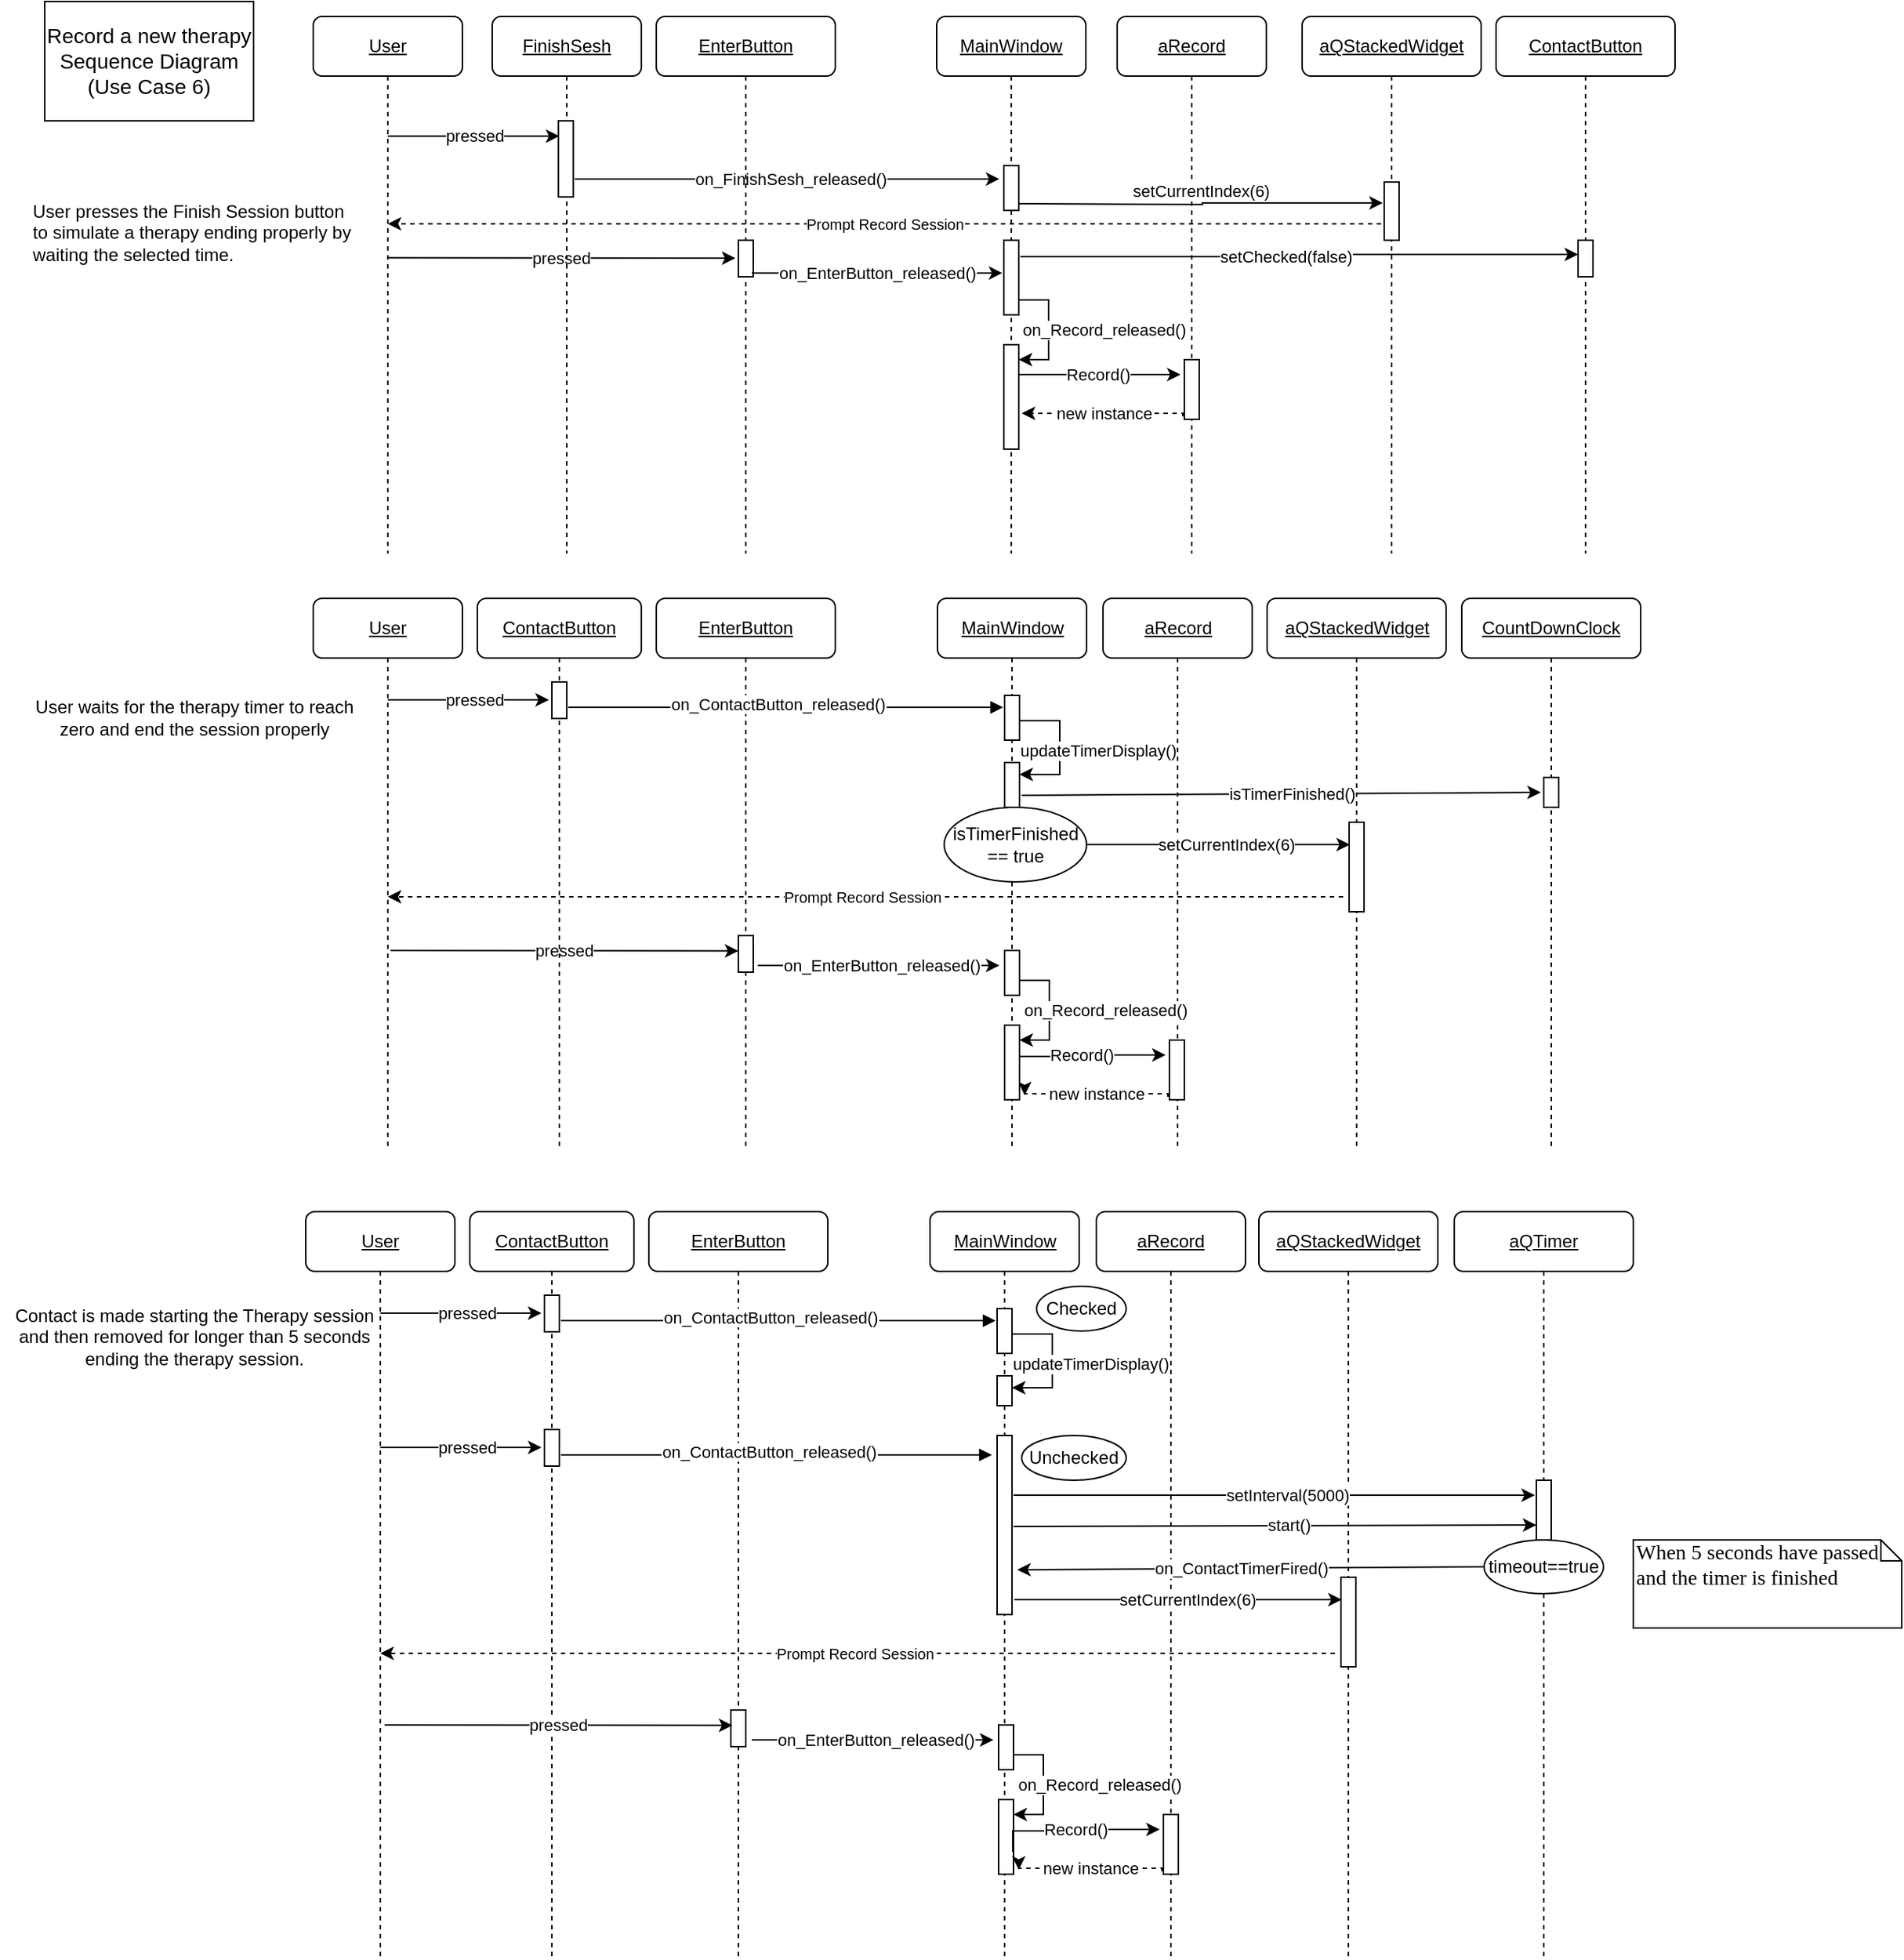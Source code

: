 <mxfile version="15.9.4" type="device"><diagram id="IeEBSJETql7mGD_s-BbL" name="Page-1"><mxGraphModel dx="1422" dy="780" grid="1" gridSize="10" guides="1" tooltips="1" connect="1" arrows="1" fold="1" page="1" pageScale="1" pageWidth="1400" pageHeight="1500" math="0" shadow="0"><root><mxCell id="0"/><mxCell id="1" parent="0"/><mxCell id="42l5vKCwzEXWDf4LxduR-18" value="&lt;u&gt;&lt;font face=&quot;Helvetica&quot;&gt;aQStackedWidget&lt;/font&gt;&lt;/u&gt;" style="shape=umlLifeline;perimeter=lifelinePerimeter;whiteSpace=wrap;html=1;container=1;collapsible=0;recursiveResize=0;outlineConnect=0;rounded=1;shadow=0;comic=0;labelBackgroundColor=none;strokeWidth=1;fontFamily=Verdana;fontSize=12;align=center;" parent="1" vertex="1"><mxGeometry x="849.5" y="470" width="120" height="370" as="geometry"/></mxCell><mxCell id="42l5vKCwzEXWDf4LxduR-50" value="" style="html=1;points=[];perimeter=orthogonalPerimeter;rounded=0;shadow=0;comic=0;labelBackgroundColor=none;strokeWidth=1;fontFamily=Verdana;fontSize=12;align=center;fillColor=#FFFFFF;" parent="42l5vKCwzEXWDf4LxduR-18" vertex="1"><mxGeometry x="55" y="150" width="10" height="60" as="geometry"/></mxCell><mxCell id="42l5vKCwzEXWDf4LxduR-12" value="&lt;u&gt;&lt;font face=&quot;Helvetica&quot;&gt;aRecord&lt;/font&gt;&lt;/u&gt;" style="shape=umlLifeline;perimeter=lifelinePerimeter;whiteSpace=wrap;html=1;container=1;collapsible=0;recursiveResize=0;outlineConnect=0;rounded=1;shadow=0;comic=0;labelBackgroundColor=none;strokeWidth=1;fontFamily=Verdana;fontSize=12;align=center;" parent="1" vertex="1"><mxGeometry x="739.5" y="470" width="100" height="370" as="geometry"/></mxCell><mxCell id="42l5vKCwzEXWDf4LxduR-68" value="Record()" style="edgeStyle=orthogonalEdgeStyle;rounded=0;orthogonalLoop=1;jettySize=auto;html=1;entryX=0.08;entryY=0.27;entryDx=0;entryDy=0;entryPerimeter=0;exitX=0.95;exitY=0.7;exitDx=0;exitDy=0;exitPerimeter=0;" parent="42l5vKCwzEXWDf4LxduR-12" source="42l5vKCwzEXWDf4LxduR-64" edge="1"><mxGeometry relative="1" as="geometry"><mxPoint x="-49.5" y="306" as="sourcePoint"/><mxPoint x="41.97" y="306" as="targetPoint"/><Array as="points"><mxPoint x="-25" y="307"/><mxPoint x="-25" y="306"/></Array></mxGeometry></mxCell><mxCell id="42l5vKCwzEXWDf4LxduR-69" value="" style="html=1;points=[];perimeter=orthogonalPerimeter;rounded=0;shadow=0;comic=0;labelBackgroundColor=none;strokeWidth=1;fontFamily=Verdana;fontSize=12;align=center;fillColor=#FFFFFF;" parent="42l5vKCwzEXWDf4LxduR-12" vertex="1"><mxGeometry x="44.5" y="296" width="10" height="40" as="geometry"/></mxCell><mxCell id="42l5vKCwzEXWDf4LxduR-70" value="new instance" style="edgeStyle=orthogonalEdgeStyle;rounded=0;orthogonalLoop=1;jettySize=auto;html=1;dashed=1;exitX=-0.1;exitY=0.8;exitDx=0;exitDy=0;exitPerimeter=0;entryX=1.35;entryY=0.94;entryDx=0;entryDy=0;entryPerimeter=0;" parent="42l5vKCwzEXWDf4LxduR-12" target="42l5vKCwzEXWDf4LxduR-64" edge="1"><mxGeometry x="0.008" relative="1" as="geometry"><mxPoint x="43.5" y="334" as="sourcePoint"/><mxPoint x="-49.5" y="332" as="targetPoint"/><Array as="points"><mxPoint x="44" y="332"/></Array><mxPoint as="offset"/></mxGeometry></mxCell><mxCell id="42l5vKCwzEXWDf4LxduR-85" value="&lt;u&gt;&lt;font face=&quot;Helvetica&quot;&gt;aQStackedWidget&lt;/font&gt;&lt;/u&gt;" style="shape=umlLifeline;perimeter=lifelinePerimeter;whiteSpace=wrap;html=1;container=1;collapsible=0;recursiveResize=0;outlineConnect=0;rounded=1;shadow=0;comic=0;labelBackgroundColor=none;strokeWidth=1;fontFamily=Verdana;fontSize=12;align=center;" parent="1" vertex="1"><mxGeometry x="844" y="881" width="120" height="500" as="geometry"/></mxCell><mxCell id="42l5vKCwzEXWDf4LxduR-86" value="" style="html=1;points=[];perimeter=orthogonalPerimeter;rounded=0;shadow=0;comic=0;labelBackgroundColor=none;strokeWidth=1;fontFamily=Verdana;fontSize=12;align=center;fillColor=#FFFFFF;" parent="42l5vKCwzEXWDf4LxduR-85" vertex="1"><mxGeometry x="55" y="245" width="10" height="60" as="geometry"/></mxCell><mxCell id="PJhoSUSlwYgdVoY_ZM2E-5" value="&lt;u&gt;&lt;font face=&quot;Helvetica&quot;&gt;User&lt;/font&gt;&lt;/u&gt;" style="shape=umlLifeline;perimeter=lifelinePerimeter;whiteSpace=wrap;html=1;container=1;collapsible=0;recursiveResize=0;outlineConnect=0;rounded=1;shadow=0;comic=0;labelBackgroundColor=none;strokeWidth=1;fontFamily=Verdana;fontSize=12;align=center;" parent="1" vertex="1"><mxGeometry x="210" y="80" width="100" height="360" as="geometry"/></mxCell><mxCell id="42l5vKCwzEXWDf4LxduR-27" value="pressed" style="endArrow=classic;html=1;rounded=0;entryX=-0.2;entryY=0.49;entryDx=0;entryDy=0;entryPerimeter=0;" parent="PJhoSUSlwYgdVoY_ZM2E-5" target="42l5vKCwzEXWDf4LxduR-26" edge="1"><mxGeometry width="50" height="50" relative="1" as="geometry"><mxPoint x="49.83" y="161.75" as="sourcePoint"/><mxPoint x="165.33" y="161.75" as="targetPoint"/></mxGeometry></mxCell><mxCell id="PJhoSUSlwYgdVoY_ZM2E-7" value="&lt;u&gt;&lt;font face=&quot;Helvetica&quot;&gt;FinishSesh&lt;/font&gt;&lt;/u&gt;" style="shape=umlLifeline;perimeter=lifelinePerimeter;whiteSpace=wrap;html=1;container=1;collapsible=0;recursiveResize=0;outlineConnect=0;rounded=1;shadow=0;comic=0;labelBackgroundColor=none;strokeWidth=1;fontFamily=Verdana;fontSize=12;align=center;" parent="1" vertex="1"><mxGeometry x="330" y="80" width="100" height="360" as="geometry"/></mxCell><mxCell id="PJhoSUSlwYgdVoY_ZM2E-9" value="" style="html=1;points=[];perimeter=orthogonalPerimeter;rounded=0;shadow=0;comic=0;labelBackgroundColor=none;strokeWidth=1;fontFamily=Verdana;fontSize=12;align=center;fillColor=#FFFFFF;" parent="PJhoSUSlwYgdVoY_ZM2E-7" vertex="1"><mxGeometry x="44.33" y="70" width="10" height="51" as="geometry"/></mxCell><mxCell id="PJhoSUSlwYgdVoY_ZM2E-10" value="&lt;pre style=&quot;margin-top: 0px ; margin-bottom: 0px&quot;&gt;&lt;font face=&quot;Helvetica&quot; style=&quot;font-size: 11px&quot;&gt;on_FinishSesh_released()&lt;/font&gt;&lt;/pre&gt;" style="edgeStyle=orthogonalEdgeStyle;rounded=0;orthogonalLoop=1;jettySize=auto;html=1;entryX=-0.3;entryY=0.633;entryDx=0;entryDy=0;entryPerimeter=0;" parent="PJhoSUSlwYgdVoY_ZM2E-7" edge="1"><mxGeometry x="0.016" relative="1" as="geometry"><mxPoint x="55.33" y="109" as="sourcePoint"/><mxPoint x="340" y="108.99" as="targetPoint"/><Array as="points"/><mxPoint as="offset"/></mxGeometry></mxCell><mxCell id="42l5vKCwzEXWDf4LxduR-25" value="&lt;u&gt;&lt;font face=&quot;Helvetica&quot;&gt;EnterButton&lt;/font&gt;&lt;/u&gt;" style="shape=umlLifeline;perimeter=lifelinePerimeter;whiteSpace=wrap;html=1;container=1;collapsible=0;recursiveResize=0;outlineConnect=0;rounded=1;shadow=0;comic=0;labelBackgroundColor=none;strokeWidth=1;fontFamily=Verdana;fontSize=12;align=center;" parent="1" vertex="1"><mxGeometry x="440" y="80" width="120" height="360" as="geometry"/></mxCell><mxCell id="42l5vKCwzEXWDf4LxduR-26" value="" style="html=1;points=[];perimeter=orthogonalPerimeter;rounded=0;shadow=0;comic=0;labelBackgroundColor=none;strokeWidth=1;fontFamily=Verdana;fontSize=12;align=center;fillColor=#FFFFFF;" parent="42l5vKCwzEXWDf4LxduR-25" vertex="1"><mxGeometry x="55" y="150" width="10" height="24.5" as="geometry"/></mxCell><mxCell id="PJhoSUSlwYgdVoY_ZM2E-1" value="&lt;u&gt;&lt;font face=&quot;Helvetica&quot;&gt;MainWindow&lt;/font&gt;&lt;/u&gt;" style="shape=umlLifeline;perimeter=lifelinePerimeter;whiteSpace=wrap;html=1;container=1;collapsible=0;recursiveResize=0;outlineConnect=0;rounded=1;shadow=0;comic=0;labelBackgroundColor=none;strokeWidth=1;fontFamily=Verdana;fontSize=12;align=center;" parent="1" vertex="1"><mxGeometry x="628" y="80" width="100" height="360" as="geometry"/></mxCell><mxCell id="42l5vKCwzEXWDf4LxduR-32" value="" style="html=1;points=[];perimeter=orthogonalPerimeter;rounded=0;shadow=0;comic=0;labelBackgroundColor=none;strokeWidth=1;fontFamily=Verdana;fontSize=12;align=center;fillColor=#FFFFFF;" parent="PJhoSUSlwYgdVoY_ZM2E-1" vertex="1"><mxGeometry x="45" y="220" width="10" height="70" as="geometry"/></mxCell><mxCell id="42l5vKCwzEXWDf4LxduR-33" value="on_Record_released()" style="edgeStyle=orthogonalEdgeStyle;rounded=0;orthogonalLoop=1;jettySize=auto;html=1;entryX=0.967;entryY=0.195;entryDx=0;entryDy=0;entryPerimeter=0;" parent="PJhoSUSlwYgdVoY_ZM2E-1" edge="1"><mxGeometry y="37" relative="1" as="geometry"><mxPoint x="55" y="190" as="sourcePoint"/><mxPoint x="55" y="230.005" as="targetPoint"/><Array as="points"><mxPoint x="58" y="190"/><mxPoint x="75" y="190"/><mxPoint x="75" y="230"/></Array><mxPoint as="offset"/></mxGeometry></mxCell><mxCell id="42l5vKCwzEXWDf4LxduR-53" value="" style="html=1;points=[];perimeter=orthogonalPerimeter;rounded=0;shadow=0;comic=0;labelBackgroundColor=none;strokeWidth=1;fontFamily=Verdana;fontSize=12;align=center;fillColor=#FFFFFF;" parent="PJhoSUSlwYgdVoY_ZM2E-1" vertex="1"><mxGeometry x="45" y="100" width="10" height="30" as="geometry"/></mxCell><mxCell id="42l5vKCwzEXWDf4LxduR-54" value="" style="html=1;points=[];perimeter=orthogonalPerimeter;rounded=0;shadow=0;comic=0;labelBackgroundColor=none;strokeWidth=1;fontFamily=Verdana;fontSize=12;align=center;fillColor=#FFFFFF;" parent="PJhoSUSlwYgdVoY_ZM2E-1" vertex="1"><mxGeometry x="45" y="150" width="10" height="50" as="geometry"/></mxCell><mxCell id="PJhoSUSlwYgdVoY_ZM2E-15" value="&lt;u&gt;&lt;font face=&quot;Helvetica&quot;&gt;aRecord&lt;/font&gt;&lt;/u&gt;" style="shape=umlLifeline;perimeter=lifelinePerimeter;whiteSpace=wrap;html=1;container=1;collapsible=0;recursiveResize=0;outlineConnect=0;rounded=1;shadow=0;comic=0;labelBackgroundColor=none;strokeWidth=1;fontFamily=Verdana;fontSize=12;align=center;" parent="1" vertex="1"><mxGeometry x="749" y="80" width="100" height="360" as="geometry"/></mxCell><mxCell id="V5SQq7boUbBFHKFVhqgI-8" value="&lt;pre style=&quot;margin-top: 0px ; margin-bottom: 0px&quot;&gt;&lt;font face=&quot;Helvetica&quot; style=&quot;font-size: 11px&quot;&gt;setCurrentIndex(6)&lt;/font&gt;&lt;/pre&gt;" style="edgeStyle=orthogonalEdgeStyle;rounded=0;orthogonalLoop=1;jettySize=auto;html=1;entryX=-0.1;entryY=0.359;entryDx=0;entryDy=0;entryPerimeter=0;" parent="PJhoSUSlwYgdVoY_ZM2E-15" target="V5SQq7boUbBFHKFVhqgI-3" edge="1"><mxGeometry x="-0.001" y="9" relative="1" as="geometry"><mxPoint x="-65.67" y="125.5" as="sourcePoint"/><mxPoint x="91" y="125.524" as="targetPoint"/><Array as="points"/><mxPoint as="offset"/></mxGeometry></mxCell><mxCell id="42l5vKCwzEXWDf4LxduR-3" value="&lt;pre style=&quot;margin-top: 0px ; margin-bottom: 0px&quot;&gt;&lt;font face=&quot;Helvetica&quot; style=&quot;font-size: 11px&quot;&gt;setChecked(false)&lt;/font&gt;&lt;/pre&gt;" style="edgeStyle=orthogonalEdgeStyle;rounded=0;orthogonalLoop=1;jettySize=auto;html=1;entryX=0.5;entryY=0.796;entryDx=0;entryDy=0;entryPerimeter=0;exitX=1.067;exitY=0.847;exitDx=0;exitDy=0;exitPerimeter=0;" parent="PJhoSUSlwYgdVoY_ZM2E-15" edge="1"><mxGeometry x="-0.001" y="9" relative="1" as="geometry"><mxPoint x="-65" y="160.973" as="sourcePoint"/><mxPoint x="309" y="159.502" as="targetPoint"/><Array as="points"><mxPoint x="122" y="161"/><mxPoint x="122" y="160"/></Array><mxPoint as="offset"/></mxGeometry></mxCell><mxCell id="42l5vKCwzEXWDf4LxduR-34" value="Record()" style="edgeStyle=orthogonalEdgeStyle;rounded=0;orthogonalLoop=1;jettySize=auto;html=1;entryX=0.08;entryY=0.27;entryDx=0;entryDy=0;entryPerimeter=0;exitX=1;exitY=0.314;exitDx=0;exitDy=0;exitPerimeter=0;" parent="PJhoSUSlwYgdVoY_ZM2E-15" source="42l5vKCwzEXWDf4LxduR-32" edge="1"><mxGeometry relative="1" as="geometry"><mxPoint x="-59" y="240" as="sourcePoint"/><mxPoint x="42.47" y="240.0" as="targetPoint"/><Array as="points"><mxPoint x="-66" y="240"/></Array></mxGeometry></mxCell><mxCell id="42l5vKCwzEXWDf4LxduR-36" value="" style="html=1;points=[];perimeter=orthogonalPerimeter;rounded=0;shadow=0;comic=0;labelBackgroundColor=none;strokeWidth=1;fontFamily=Verdana;fontSize=12;align=center;fillColor=#FFFFFF;" parent="PJhoSUSlwYgdVoY_ZM2E-15" vertex="1"><mxGeometry x="45" y="230" width="10" height="40" as="geometry"/></mxCell><mxCell id="V5SQq7boUbBFHKFVhqgI-2" value="&lt;u&gt;&lt;font face=&quot;Helvetica&quot;&gt;aQStackedWidget&lt;/font&gt;&lt;/u&gt;" style="shape=umlLifeline;perimeter=lifelinePerimeter;whiteSpace=wrap;html=1;container=1;collapsible=0;recursiveResize=0;outlineConnect=0;rounded=1;shadow=0;comic=0;labelBackgroundColor=none;strokeWidth=1;fontFamily=Verdana;fontSize=12;align=center;" parent="1" vertex="1"><mxGeometry x="873" y="80" width="120" height="360" as="geometry"/></mxCell><mxCell id="V5SQq7boUbBFHKFVhqgI-3" value="" style="html=1;points=[];perimeter=orthogonalPerimeter;rounded=0;shadow=0;comic=0;labelBackgroundColor=none;strokeWidth=1;fontFamily=Verdana;fontSize=12;align=center;fillColor=#FFFFFF;" parent="V5SQq7boUbBFHKFVhqgI-2" vertex="1"><mxGeometry x="55" y="111" width="10" height="39" as="geometry"/></mxCell><mxCell id="42l5vKCwzEXWDf4LxduR-1" value="&lt;u&gt;&lt;font face=&quot;Helvetica&quot;&gt;ContactButton&lt;/font&gt;&lt;/u&gt;" style="shape=umlLifeline;perimeter=lifelinePerimeter;whiteSpace=wrap;html=1;container=1;collapsible=0;recursiveResize=0;outlineConnect=0;rounded=1;shadow=0;comic=0;labelBackgroundColor=none;strokeWidth=1;fontFamily=Verdana;fontSize=12;align=center;" parent="1" vertex="1"><mxGeometry x="1003" y="80" width="120" height="360" as="geometry"/></mxCell><mxCell id="42l5vKCwzEXWDf4LxduR-2" value="" style="html=1;points=[];perimeter=orthogonalPerimeter;rounded=0;shadow=0;comic=0;labelBackgroundColor=none;strokeWidth=1;fontFamily=Verdana;fontSize=12;align=center;fillColor=#FFFFFF;" parent="42l5vKCwzEXWDf4LxduR-1" vertex="1"><mxGeometry x="55" y="150" width="10" height="24.5" as="geometry"/></mxCell><mxCell id="42l5vKCwzEXWDf4LxduR-5" value="&lt;u&gt;&lt;font face=&quot;Helvetica&quot;&gt;User&lt;/font&gt;&lt;/u&gt;" style="shape=umlLifeline;perimeter=lifelinePerimeter;whiteSpace=wrap;html=1;container=1;collapsible=0;recursiveResize=0;outlineConnect=0;rounded=1;shadow=0;comic=0;labelBackgroundColor=none;strokeWidth=1;fontFamily=Verdana;fontSize=12;align=center;" parent="1" vertex="1"><mxGeometry x="210" y="470" width="100" height="370" as="geometry"/></mxCell><mxCell id="42l5vKCwzEXWDf4LxduR-56" value="pressed" style="endArrow=classic;html=1;rounded=0;entryX=-0.2;entryY=0.49;entryDx=0;entryDy=0;entryPerimeter=0;" parent="42l5vKCwzEXWDf4LxduR-5" edge="1"><mxGeometry width="50" height="50" relative="1" as="geometry"><mxPoint x="51.83" y="236" as="sourcePoint"/><mxPoint x="285" y="236.255" as="targetPoint"/></mxGeometry></mxCell><mxCell id="42l5vKCwzEXWDf4LxduR-39" value="&lt;u&gt;&lt;font face=&quot;Helvetica&quot;&gt;ContactButton&lt;/font&gt;&lt;/u&gt;" style="shape=umlLifeline;perimeter=lifelinePerimeter;whiteSpace=wrap;html=1;container=1;collapsible=0;recursiveResize=0;outlineConnect=0;rounded=1;shadow=0;comic=0;labelBackgroundColor=none;strokeWidth=1;fontFamily=Verdana;fontSize=12;align=center;" parent="1" vertex="1"><mxGeometry x="320" y="470" width="110" height="370" as="geometry"/></mxCell><mxCell id="42l5vKCwzEXWDf4LxduR-40" value="" style="html=1;points=[];perimeter=orthogonalPerimeter;rounded=0;shadow=0;comic=0;labelBackgroundColor=none;strokeWidth=1;fontFamily=Verdana;fontSize=12;align=center;fillColor=#FFFFFF;" parent="42l5vKCwzEXWDf4LxduR-39" vertex="1"><mxGeometry x="50" y="56" width="10" height="24.5" as="geometry"/></mxCell><mxCell id="42l5vKCwzEXWDf4LxduR-57" value="&lt;u&gt;&lt;font face=&quot;Helvetica&quot;&gt;EnterButton&lt;/font&gt;&lt;/u&gt;" style="shape=umlLifeline;perimeter=lifelinePerimeter;whiteSpace=wrap;html=1;container=1;collapsible=0;recursiveResize=0;outlineConnect=0;rounded=1;shadow=0;comic=0;labelBackgroundColor=none;strokeWidth=1;fontFamily=Verdana;fontSize=12;align=center;" parent="1" vertex="1"><mxGeometry x="440" y="470" width="120" height="370" as="geometry"/></mxCell><mxCell id="42l5vKCwzEXWDf4LxduR-58" value="" style="html=1;points=[];perimeter=orthogonalPerimeter;rounded=0;shadow=0;comic=0;labelBackgroundColor=none;strokeWidth=1;fontFamily=Verdana;fontSize=12;align=center;fillColor=#FFFFFF;" parent="42l5vKCwzEXWDf4LxduR-57" vertex="1"><mxGeometry x="55" y="226" width="10" height="24.5" as="geometry"/></mxCell><mxCell id="42l5vKCwzEXWDf4LxduR-4" value="&lt;u&gt;&lt;font face=&quot;Helvetica&quot;&gt;MainWindow&lt;/font&gt;&lt;/u&gt;" style="shape=umlLifeline;perimeter=lifelinePerimeter;whiteSpace=wrap;html=1;container=1;collapsible=0;recursiveResize=0;outlineConnect=0;rounded=1;shadow=0;comic=0;labelBackgroundColor=none;strokeWidth=1;fontFamily=Verdana;fontSize=12;align=center;" parent="1" vertex="1"><mxGeometry x="628.5" y="470" width="100" height="370" as="geometry"/></mxCell><mxCell id="42l5vKCwzEXWDf4LxduR-43" value="" style="html=1;points=[];perimeter=orthogonalPerimeter;rounded=0;shadow=0;comic=0;labelBackgroundColor=none;strokeWidth=1;fontFamily=Verdana;fontSize=12;align=center;fillColor=#FFFFFF;" parent="42l5vKCwzEXWDf4LxduR-4" vertex="1"><mxGeometry x="45" y="65" width="10" height="30" as="geometry"/></mxCell><mxCell id="42l5vKCwzEXWDf4LxduR-44" value="updateTimerDisplay()" style="edgeStyle=orthogonalEdgeStyle;rounded=0;orthogonalLoop=1;jettySize=auto;html=1;exitX=1;exitY=0.6;exitDx=0;exitDy=0;exitPerimeter=0;" parent="42l5vKCwzEXWDf4LxduR-4" edge="1"><mxGeometry x="0.056" y="25" relative="1" as="geometry"><mxPoint x="55" y="80" as="sourcePoint"/><mxPoint x="55" y="118" as="targetPoint"/><Array as="points"><mxPoint x="55" y="82"/><mxPoint x="82" y="82"/><mxPoint x="82" y="118"/></Array><mxPoint as="offset"/></mxGeometry></mxCell><mxCell id="42l5vKCwzEXWDf4LxduR-47" value="isTimerFinished&lt;br&gt;== true" style="ellipse;whiteSpace=wrap;html=1;" parent="42l5vKCwzEXWDf4LxduR-4" vertex="1"><mxGeometry x="4.5" y="140" width="95.5" height="50" as="geometry"/></mxCell><mxCell id="42l5vKCwzEXWDf4LxduR-60" value="" style="html=1;points=[];perimeter=orthogonalPerimeter;rounded=0;shadow=0;comic=0;labelBackgroundColor=none;strokeWidth=1;fontFamily=Verdana;fontSize=12;align=center;fillColor=#FFFFFF;" parent="42l5vKCwzEXWDf4LxduR-4" vertex="1"><mxGeometry x="45" y="236" width="10" height="30" as="geometry"/></mxCell><mxCell id="42l5vKCwzEXWDf4LxduR-63" value="on_Record_released()" style="edgeStyle=orthogonalEdgeStyle;rounded=0;orthogonalLoop=1;jettySize=auto;html=1;entryX=0.967;entryY=0.195;entryDx=0;entryDy=0;entryPerimeter=0;" parent="42l5vKCwzEXWDf4LxduR-4" edge="1"><mxGeometry y="37" relative="1" as="geometry"><mxPoint x="55" y="256" as="sourcePoint"/><mxPoint x="55" y="296.005" as="targetPoint"/><Array as="points"><mxPoint x="58" y="256"/><mxPoint x="75" y="256"/><mxPoint x="75" y="296"/></Array><mxPoint as="offset"/></mxGeometry></mxCell><mxCell id="42l5vKCwzEXWDf4LxduR-64" value="" style="html=1;points=[];perimeter=orthogonalPerimeter;rounded=0;shadow=0;comic=0;labelBackgroundColor=none;strokeWidth=1;fontFamily=Verdana;fontSize=12;align=center;fillColor=#FFFFFF;" parent="42l5vKCwzEXWDf4LxduR-4" vertex="1"><mxGeometry x="45" y="286" width="10" height="50" as="geometry"/></mxCell><mxCell id="42l5vKCwzEXWDf4LxduR-119" value="" style="html=1;points=[];perimeter=orthogonalPerimeter;rounded=0;shadow=0;comic=0;labelBackgroundColor=none;strokeWidth=1;fontFamily=Verdana;fontSize=12;align=center;fillColor=#FFFFFF;" parent="42l5vKCwzEXWDf4LxduR-4" vertex="1"><mxGeometry x="45" y="110" width="10" height="30" as="geometry"/></mxCell><mxCell id="PJhoSUSlwYgdVoY_ZM2E-11" value="pressed" style="endArrow=classic;html=1;rounded=0;entryX=0.067;entryY=0.2;entryDx=0;entryDy=0;entryPerimeter=0;" parent="1" source="PJhoSUSlwYgdVoY_ZM2E-5" target="PJhoSUSlwYgdVoY_ZM2E-9" edge="1"><mxGeometry width="50" height="50" relative="1" as="geometry"><mxPoint x="280" y="210" as="sourcePoint"/><mxPoint x="330" y="160" as="targetPoint"/></mxGeometry></mxCell><mxCell id="42l5vKCwzEXWDf4LxduR-22" value="User presses the Finish Session button&lt;br&gt;to simulate a therapy ending properly by&lt;br&gt;waiting the selected time." style="text;html=1;align=left;verticalAlign=middle;resizable=0;points=[];autosize=1;strokeColor=none;fillColor=none;" parent="1" vertex="1"><mxGeometry x="20" y="200" width="230" height="50" as="geometry"/></mxCell><mxCell id="42l5vKCwzEXWDf4LxduR-23" value="User waits for the therapy timer to reach&lt;br&gt;zero&amp;nbsp;and end the session properly" style="text;html=1;align=center;verticalAlign=middle;resizable=0;points=[];autosize=1;strokeColor=none;fillColor=none;" parent="1" vertex="1"><mxGeometry x="15" y="535" width="230" height="30" as="geometry"/></mxCell><mxCell id="42l5vKCwzEXWDf4LxduR-30" value="on_EnterButton_released()" style="endArrow=classic;html=1;rounded=0;entryX=-0.133;entryY=0.685;entryDx=0;entryDy=0;entryPerimeter=0;exitX=0.9;exitY=0.898;exitDx=0;exitDy=0;exitPerimeter=0;" parent="1" source="42l5vKCwzEXWDf4LxduR-26" edge="1"><mxGeometry width="50" height="50" relative="1" as="geometry"><mxPoint x="510" y="252" as="sourcePoint"/><mxPoint x="672" y="251.965" as="targetPoint"/></mxGeometry></mxCell><mxCell id="42l5vKCwzEXWDf4LxduR-38" value="new instance" style="edgeStyle=orthogonalEdgeStyle;rounded=0;orthogonalLoop=1;jettySize=auto;html=1;entryX=1.2;entryY=0.571;entryDx=0;entryDy=0;entryPerimeter=0;dashed=1;exitX=-0.1;exitY=0.8;exitDx=0;exitDy=0;exitPerimeter=0;" parent="1" edge="1"><mxGeometry x="0.008" relative="1" as="geometry"><mxPoint x="793" y="348" as="sourcePoint"/><mxPoint x="685" y="345.97" as="targetPoint"/><Array as="points"><mxPoint x="793" y="346"/></Array><mxPoint as="offset"/></mxGeometry></mxCell><mxCell id="42l5vKCwzEXWDf4LxduR-41" value="pressed" style="endArrow=classic;html=1;rounded=0;entryX=-0.2;entryY=0.49;entryDx=0;entryDy=0;entryPerimeter=0;" parent="1" source="42l5vKCwzEXWDf4LxduR-5" target="42l5vKCwzEXWDf4LxduR-40" edge="1"><mxGeometry x="0.048" width="50" height="50" relative="1" as="geometry"><mxPoint x="270" y="538" as="sourcePoint"/><mxPoint x="374.33" y="537.75" as="targetPoint"/><mxPoint x="1" as="offset"/></mxGeometry></mxCell><mxCell id="42l5vKCwzEXWDf4LxduR-42" value="on_ContactButton_released()" style="verticalAlign=bottom;endArrow=block;shadow=0;strokeWidth=1;exitX=1.1;exitY=0.694;exitDx=0;exitDy=0;exitPerimeter=0;entryX=-0.1;entryY=0.267;entryDx=0;entryDy=0;entryPerimeter=0;" parent="1" source="42l5vKCwzEXWDf4LxduR-40" target="42l5vKCwzEXWDf4LxduR-43" edge="1"><mxGeometry x="-0.031" y="-7" relative="1" as="geometry"><mxPoint x="390.5" y="537.75" as="sourcePoint"/><mxPoint x="590" y="543" as="targetPoint"/><mxPoint as="offset"/></mxGeometry></mxCell><mxCell id="42l5vKCwzEXWDf4LxduR-49" value="setCurrentIndex(6)" style="endArrow=classic;html=1;rounded=0;exitX=1;exitY=0.5;exitDx=0;exitDy=0;entryX=0.05;entryY=0.25;entryDx=0;entryDy=0;entryPerimeter=0;" parent="1" source="42l5vKCwzEXWDf4LxduR-47" target="42l5vKCwzEXWDf4LxduR-50" edge="1"><mxGeometry x="0.048" width="50" height="50" relative="1" as="geometry"><mxPoint x="718.5" y="759.995" as="sourcePoint"/><mxPoint x="900" y="715" as="targetPoint"/><mxPoint x="1" as="offset"/></mxGeometry></mxCell><mxCell id="42l5vKCwzEXWDf4LxduR-52" value="Prompt Record Session" style="edgeStyle=orthogonalEdgeStyle;rounded=0;orthogonalLoop=1;jettySize=auto;html=1;fontSize=10;dashed=1;" parent="1" target="PJhoSUSlwYgdVoY_ZM2E-5" edge="1"><mxGeometry relative="1" as="geometry"><mxPoint x="926" y="219" as="sourcePoint"/><mxPoint x="390.0" y="220" as="targetPoint"/><Array as="points"><mxPoint x="440" y="219"/><mxPoint x="440" y="219"/></Array></mxGeometry></mxCell><mxCell id="42l5vKCwzEXWDf4LxduR-55" value="Prompt Record Session" style="edgeStyle=orthogonalEdgeStyle;rounded=0;orthogonalLoop=1;jettySize=auto;html=1;fontSize=10;dashed=1;exitX=-0.4;exitY=0.833;exitDx=0;exitDy=0;exitPerimeter=0;" parent="1" source="42l5vKCwzEXWDf4LxduR-50" target="42l5vKCwzEXWDf4LxduR-5" edge="1"><mxGeometry x="0.008" relative="1" as="geometry"><mxPoint x="749" y="750" as="sourcePoint"/><mxPoint x="260" y="750" as="targetPoint"/><Array as="points"><mxPoint x="320" y="670"/><mxPoint x="320" y="670"/></Array><mxPoint as="offset"/></mxGeometry></mxCell><mxCell id="42l5vKCwzEXWDf4LxduR-59" value="on_EnterButton_released()" style="endArrow=classic;html=1;rounded=0;exitX=1.3;exitY=0.816;exitDx=0;exitDy=0;exitPerimeter=0;" parent="1" source="42l5vKCwzEXWDf4LxduR-58" edge="1"><mxGeometry x="0.024" width="50" height="50" relative="1" as="geometry"><mxPoint x="509" y="716" as="sourcePoint"/><mxPoint x="670" y="716" as="targetPoint"/><mxPoint as="offset"/></mxGeometry></mxCell><mxCell id="42l5vKCwzEXWDf4LxduR-71" value="&lt;u&gt;&lt;font face=&quot;Helvetica&quot;&gt;User&lt;/font&gt;&lt;/u&gt;" style="shape=umlLifeline;perimeter=lifelinePerimeter;whiteSpace=wrap;html=1;container=1;collapsible=0;recursiveResize=0;outlineConnect=0;rounded=1;shadow=0;comic=0;labelBackgroundColor=none;strokeWidth=1;fontFamily=Verdana;fontSize=12;align=center;" parent="1" vertex="1"><mxGeometry x="205" y="881" width="100" height="500" as="geometry"/></mxCell><mxCell id="42l5vKCwzEXWDf4LxduR-73" value="&lt;u&gt;&lt;font face=&quot;Helvetica&quot;&gt;ContactButton&lt;/font&gt;&lt;/u&gt;" style="shape=umlLifeline;perimeter=lifelinePerimeter;whiteSpace=wrap;html=1;container=1;collapsible=0;recursiveResize=0;outlineConnect=0;rounded=1;shadow=0;comic=0;labelBackgroundColor=none;strokeWidth=1;fontFamily=Verdana;fontSize=12;align=center;" parent="1" vertex="1"><mxGeometry x="315" y="881" width="110" height="500" as="geometry"/></mxCell><mxCell id="42l5vKCwzEXWDf4LxduR-74" value="" style="html=1;points=[];perimeter=orthogonalPerimeter;rounded=0;shadow=0;comic=0;labelBackgroundColor=none;strokeWidth=1;fontFamily=Verdana;fontSize=12;align=center;fillColor=#FFFFFF;" parent="42l5vKCwzEXWDf4LxduR-73" vertex="1"><mxGeometry x="50" y="56" width="10" height="24.5" as="geometry"/></mxCell><mxCell id="42l5vKCwzEXWDf4LxduR-75" value="&lt;u&gt;&lt;font face=&quot;Helvetica&quot;&gt;EnterButton&lt;/font&gt;&lt;/u&gt;" style="shape=umlLifeline;perimeter=lifelinePerimeter;whiteSpace=wrap;html=1;container=1;collapsible=0;recursiveResize=0;outlineConnect=0;rounded=1;shadow=0;comic=0;labelBackgroundColor=none;strokeWidth=1;fontFamily=Verdana;fontSize=12;align=center;" parent="1" vertex="1"><mxGeometry x="435" y="881" width="120" height="500" as="geometry"/></mxCell><mxCell id="42l5vKCwzEXWDf4LxduR-76" value="" style="html=1;points=[];perimeter=orthogonalPerimeter;rounded=0;shadow=0;comic=0;labelBackgroundColor=none;strokeWidth=1;fontFamily=Verdana;fontSize=12;align=center;fillColor=#FFFFFF;" parent="42l5vKCwzEXWDf4LxduR-75" vertex="1"><mxGeometry x="55" y="334" width="10" height="24.5" as="geometry"/></mxCell><mxCell id="42l5vKCwzEXWDf4LxduR-77" value="&lt;u&gt;&lt;font face=&quot;Helvetica&quot;&gt;MainWindow&lt;/font&gt;&lt;/u&gt;" style="shape=umlLifeline;perimeter=lifelinePerimeter;whiteSpace=wrap;html=1;container=1;collapsible=0;recursiveResize=0;outlineConnect=0;rounded=1;shadow=0;comic=0;labelBackgroundColor=none;strokeWidth=1;fontFamily=Verdana;fontSize=12;align=center;" parent="1" vertex="1"><mxGeometry x="623.5" y="881" width="100" height="500" as="geometry"/></mxCell><mxCell id="42l5vKCwzEXWDf4LxduR-78" value="" style="html=1;points=[];perimeter=orthogonalPerimeter;rounded=0;shadow=0;comic=0;labelBackgroundColor=none;strokeWidth=1;fontFamily=Verdana;fontSize=12;align=center;fillColor=#FFFFFF;" parent="42l5vKCwzEXWDf4LxduR-77" vertex="1"><mxGeometry x="45" y="65" width="10" height="30" as="geometry"/></mxCell><mxCell id="42l5vKCwzEXWDf4LxduR-79" value="updateTimerDisplay()" style="edgeStyle=orthogonalEdgeStyle;rounded=0;orthogonalLoop=1;jettySize=auto;html=1;exitX=1;exitY=0.6;exitDx=0;exitDy=0;exitPerimeter=0;" parent="42l5vKCwzEXWDf4LxduR-77" edge="1"><mxGeometry x="0.056" y="25" relative="1" as="geometry"><mxPoint x="55" y="80" as="sourcePoint"/><mxPoint x="55" y="118" as="targetPoint"/><Array as="points"><mxPoint x="55" y="82"/><mxPoint x="82" y="82"/><mxPoint x="82" y="118"/></Array><mxPoint as="offset"/></mxGeometry></mxCell><mxCell id="42l5vKCwzEXWDf4LxduR-80" value="" style="html=1;points=[];perimeter=orthogonalPerimeter;rounded=0;shadow=0;comic=0;labelBackgroundColor=none;strokeWidth=1;fontFamily=Verdana;fontSize=12;align=center;fillColor=#FFFFFF;" parent="42l5vKCwzEXWDf4LxduR-77" vertex="1"><mxGeometry x="45" y="110" width="10" height="20" as="geometry"/></mxCell><mxCell id="42l5vKCwzEXWDf4LxduR-102" value="" style="html=1;points=[];perimeter=orthogonalPerimeter;rounded=0;shadow=0;comic=0;labelBackgroundColor=none;strokeWidth=1;fontFamily=Verdana;fontSize=12;align=center;fillColor=#FFFFFF;" parent="42l5vKCwzEXWDf4LxduR-77" vertex="1"><mxGeometry x="45" y="150" width="10" height="120" as="geometry"/></mxCell><mxCell id="42l5vKCwzEXWDf4LxduR-106" value="setInterval(5000)" style="endArrow=classic;html=1;rounded=0;exitX=0.5;exitY=0.351;exitDx=0;exitDy=0;exitPerimeter=0;entryX=-0.2;entryY=0.167;entryDx=0;entryDy=0;entryPerimeter=0;" parent="42l5vKCwzEXWDf4LxduR-77" edge="1"><mxGeometry x="0.048" width="50" height="50" relative="1" as="geometry"><mxPoint x="56" y="190" as="sourcePoint"/><mxPoint x="405.5" y="190.02" as="targetPoint"/><mxPoint x="1" as="offset"/></mxGeometry></mxCell><mxCell id="42l5vKCwzEXWDf4LxduR-87" value="&lt;u&gt;&lt;font face=&quot;Helvetica&quot;&gt;aRecord&lt;/font&gt;&lt;/u&gt;" style="shape=umlLifeline;perimeter=lifelinePerimeter;whiteSpace=wrap;html=1;container=1;collapsible=0;recursiveResize=0;outlineConnect=0;rounded=1;shadow=0;comic=0;labelBackgroundColor=none;strokeWidth=1;fontFamily=Verdana;fontSize=12;align=center;" parent="1" vertex="1"><mxGeometry x="735" y="881" width="100" height="500" as="geometry"/></mxCell><mxCell id="42l5vKCwzEXWDf4LxduR-107" value="start()" style="endArrow=classic;html=1;rounded=0;entryX=-0.1;entryY=0.225;entryDx=0;entryDy=0;entryPerimeter=0;exitX=0.5;exitY=0.351;exitDx=0;exitDy=0;exitPerimeter=0;" parent="42l5vKCwzEXWDf4LxduR-87" edge="1"><mxGeometry x="0.048" width="50" height="50" relative="1" as="geometry"><mxPoint x="-55.5" y="211" as="sourcePoint"/><mxPoint x="295" y="210" as="targetPoint"/><mxPoint x="1" as="offset"/></mxGeometry></mxCell><mxCell id="42l5vKCwzEXWDf4LxduR-91" value="pressed" style="endArrow=classic;html=1;rounded=0;entryX=-0.2;entryY=0.49;entryDx=0;entryDy=0;entryPerimeter=0;" parent="1" source="42l5vKCwzEXWDf4LxduR-71" target="42l5vKCwzEXWDf4LxduR-74" edge="1"><mxGeometry x="0.048" width="50" height="50" relative="1" as="geometry"><mxPoint x="275" y="949" as="sourcePoint"/><mxPoint x="379.33" y="948.75" as="targetPoint"/><mxPoint x="1" as="offset"/></mxGeometry></mxCell><mxCell id="42l5vKCwzEXWDf4LxduR-92" value="on_ContactButton_released()" style="verticalAlign=bottom;endArrow=block;shadow=0;strokeWidth=1;exitX=1.1;exitY=0.694;exitDx=0;exitDy=0;exitPerimeter=0;entryX=-0.1;entryY=0.267;entryDx=0;entryDy=0;entryPerimeter=0;" parent="1" source="42l5vKCwzEXWDf4LxduR-74" target="42l5vKCwzEXWDf4LxduR-78" edge="1"><mxGeometry x="-0.031" y="-7" relative="1" as="geometry"><mxPoint x="395.5" y="948.75" as="sourcePoint"/><mxPoint x="595" y="954" as="targetPoint"/><mxPoint as="offset"/></mxGeometry></mxCell><mxCell id="42l5vKCwzEXWDf4LxduR-93" value="setCurrentIndex(6)" style="endArrow=classic;html=1;rounded=0;entryX=0.05;entryY=0.25;entryDx=0;entryDy=0;entryPerimeter=0;" parent="1" target="42l5vKCwzEXWDf4LxduR-86" edge="1"><mxGeometry x="0.048" width="50" height="50" relative="1" as="geometry"><mxPoint x="680" y="1141" as="sourcePoint"/><mxPoint x="905" y="1141" as="targetPoint"/><mxPoint x="1" as="offset"/></mxGeometry></mxCell><mxCell id="42l5vKCwzEXWDf4LxduR-94" value="Prompt Record Session" style="edgeStyle=orthogonalEdgeStyle;rounded=0;orthogonalLoop=1;jettySize=auto;html=1;fontSize=10;dashed=1;exitX=-0.4;exitY=0.833;exitDx=0;exitDy=0;exitPerimeter=0;" parent="1" target="42l5vKCwzEXWDf4LxduR-71" edge="1"><mxGeometry x="0.008" relative="1" as="geometry"><mxPoint x="895" y="1176.98" as="sourcePoint"/><mxPoint x="265" y="1177" as="targetPoint"/><Array as="points"><mxPoint x="425" y="1177"/><mxPoint x="425" y="1177"/></Array><mxPoint as="offset"/></mxGeometry></mxCell><mxCell id="42l5vKCwzEXWDf4LxduR-96" value="Contact is made starting the Therapy session &lt;br&gt;and then removed for longer than 5 seconds &lt;br&gt;ending the therapy session." style="text;html=1;align=center;verticalAlign=middle;resizable=0;points=[];autosize=1;strokeColor=none;fillColor=none;" parent="1" vertex="1"><mxGeometry y="940" width="260" height="50" as="geometry"/></mxCell><mxCell id="42l5vKCwzEXWDf4LxduR-98" value="Checked" style="ellipse;whiteSpace=wrap;html=1;" parent="1" vertex="1"><mxGeometry x="695" y="931" width="60" height="30" as="geometry"/></mxCell><mxCell id="42l5vKCwzEXWDf4LxduR-99" value="" style="html=1;points=[];perimeter=orthogonalPerimeter;rounded=0;shadow=0;comic=0;labelBackgroundColor=none;strokeWidth=1;fontFamily=Verdana;fontSize=12;align=center;fillColor=#FFFFFF;" parent="1" vertex="1"><mxGeometry x="365" y="1027" width="10" height="24.5" as="geometry"/></mxCell><mxCell id="42l5vKCwzEXWDf4LxduR-100" value="pressed" style="endArrow=classic;html=1;rounded=0;entryX=-0.2;entryY=0.49;entryDx=0;entryDy=0;entryPerimeter=0;" parent="1" source="42l5vKCwzEXWDf4LxduR-71" target="42l5vKCwzEXWDf4LxduR-99" edge="1"><mxGeometry x="0.048" width="50" height="50" relative="1" as="geometry"><mxPoint x="265.5" y="1039.005" as="sourcePoint"/><mxPoint x="380.33" y="1038.75" as="targetPoint"/><mxPoint x="1" as="offset"/></mxGeometry></mxCell><mxCell id="42l5vKCwzEXWDf4LxduR-101" value="on_ContactButton_released()" style="verticalAlign=bottom;endArrow=block;shadow=0;strokeWidth=1;exitX=1.1;exitY=0.694;exitDx=0;exitDy=0;exitPerimeter=0;" parent="1" source="42l5vKCwzEXWDf4LxduR-99" edge="1"><mxGeometry x="-0.031" y="-7" relative="1" as="geometry"><mxPoint x="396.5" y="1038.75" as="sourcePoint"/><mxPoint x="665" y="1044" as="targetPoint"/><mxPoint as="offset"/><Array as="points"><mxPoint x="426" y="1044"/></Array></mxGeometry></mxCell><mxCell id="42l5vKCwzEXWDf4LxduR-103" value="Unchecked" style="ellipse;whiteSpace=wrap;html=1;" parent="1" vertex="1"><mxGeometry x="685" y="1031" width="70" height="30" as="geometry"/></mxCell><mxCell id="42l5vKCwzEXWDf4LxduR-72" value="pressed" style="endArrow=classic;html=1;rounded=0;entryX=-0.2;entryY=0.49;entryDx=0;entryDy=0;entryPerimeter=0;" parent="1" edge="1"><mxGeometry width="50" height="50" relative="1" as="geometry"><mxPoint x="257.83" y="1225" as="sourcePoint"/><mxPoint x="491" y="1225.255" as="targetPoint"/></mxGeometry></mxCell><mxCell id="42l5vKCwzEXWDf4LxduR-82" value="" style="html=1;points=[];perimeter=orthogonalPerimeter;rounded=0;shadow=0;comic=0;labelBackgroundColor=none;strokeWidth=1;fontFamily=Verdana;fontSize=12;align=center;fillColor=#FFFFFF;" parent="1" vertex="1"><mxGeometry x="669.5" y="1225" width="10" height="30" as="geometry"/></mxCell><mxCell id="42l5vKCwzEXWDf4LxduR-83" value="on_Record_released()" style="edgeStyle=orthogonalEdgeStyle;rounded=0;orthogonalLoop=1;jettySize=auto;html=1;entryX=0.967;entryY=0.195;entryDx=0;entryDy=0;entryPerimeter=0;" parent="1" edge="1"><mxGeometry y="37" relative="1" as="geometry"><mxPoint x="679.5" y="1245" as="sourcePoint"/><mxPoint x="679.5" y="1285.005" as="targetPoint"/><Array as="points"><mxPoint x="682.5" y="1245"/><mxPoint x="699.5" y="1245"/><mxPoint x="699.5" y="1285"/></Array><mxPoint as="offset"/></mxGeometry></mxCell><mxCell id="42l5vKCwzEXWDf4LxduR-84" value="" style="html=1;points=[];perimeter=orthogonalPerimeter;rounded=0;shadow=0;comic=0;labelBackgroundColor=none;strokeWidth=1;fontFamily=Verdana;fontSize=12;align=center;fillColor=#FFFFFF;" parent="1" vertex="1"><mxGeometry x="669.5" y="1275" width="10" height="50" as="geometry"/></mxCell><mxCell id="42l5vKCwzEXWDf4LxduR-88" value="Record()" style="edgeStyle=orthogonalEdgeStyle;rounded=0;orthogonalLoop=1;jettySize=auto;html=1;entryX=0.08;entryY=0.27;entryDx=0;entryDy=0;entryPerimeter=0;exitX=0.95;exitY=0.7;exitDx=0;exitDy=0;exitPerimeter=0;" parent="1" source="42l5vKCwzEXWDf4LxduR-84" edge="1"><mxGeometry relative="1" as="geometry"><mxPoint x="686" y="1295" as="sourcePoint"/><mxPoint x="777.47" y="1295" as="targetPoint"/><Array as="points"><mxPoint x="710.5" y="1296"/><mxPoint x="710.5" y="1295"/></Array></mxGeometry></mxCell><mxCell id="42l5vKCwzEXWDf4LxduR-89" value="" style="html=1;points=[];perimeter=orthogonalPerimeter;rounded=0;shadow=0;comic=0;labelBackgroundColor=none;strokeWidth=1;fontFamily=Verdana;fontSize=12;align=center;fillColor=default;" parent="1" vertex="1"><mxGeometry x="780" y="1285" width="10" height="40" as="geometry"/></mxCell><mxCell id="42l5vKCwzEXWDf4LxduR-90" value="new instance" style="edgeStyle=orthogonalEdgeStyle;rounded=0;orthogonalLoop=1;jettySize=auto;html=1;dashed=1;exitX=-0.1;exitY=0.8;exitDx=0;exitDy=0;exitPerimeter=0;entryX=1.35;entryY=0.94;entryDx=0;entryDy=0;entryPerimeter=0;" parent="1" target="42l5vKCwzEXWDf4LxduR-84" edge="1"><mxGeometry x="0.008" relative="1" as="geometry"><mxPoint x="779" y="1323" as="sourcePoint"/><mxPoint x="686" y="1321" as="targetPoint"/><Array as="points"><mxPoint x="779.5" y="1321"/></Array><mxPoint as="offset"/></mxGeometry></mxCell><mxCell id="42l5vKCwzEXWDf4LxduR-95" value="on_EnterButton_released()" style="endArrow=classic;html=1;rounded=0;exitX=1.3;exitY=0.816;exitDx=0;exitDy=0;exitPerimeter=0;" parent="1" edge="1"><mxGeometry x="0.024" width="50" height="50" relative="1" as="geometry"><mxPoint x="504" y="1234.992" as="sourcePoint"/><mxPoint x="666" y="1235" as="targetPoint"/><mxPoint as="offset"/></mxGeometry></mxCell><mxCell id="42l5vKCwzEXWDf4LxduR-104" value="&lt;u&gt;&lt;font face=&quot;Helvetica&quot;&gt;aQTimer&lt;/font&gt;&lt;/u&gt;" style="shape=umlLifeline;perimeter=lifelinePerimeter;whiteSpace=wrap;html=1;container=1;collapsible=0;recursiveResize=0;outlineConnect=0;rounded=1;shadow=0;comic=0;labelBackgroundColor=none;strokeWidth=1;fontFamily=Verdana;fontSize=12;align=center;" parent="1" vertex="1"><mxGeometry x="975" y="881" width="120" height="500" as="geometry"/></mxCell><mxCell id="42l5vKCwzEXWDf4LxduR-105" value="" style="html=1;points=[];perimeter=orthogonalPerimeter;rounded=0;shadow=0;comic=0;labelBackgroundColor=none;strokeWidth=1;fontFamily=Verdana;fontSize=12;align=center;fillColor=#FFFFFF;" parent="42l5vKCwzEXWDf4LxduR-104" vertex="1"><mxGeometry x="55" y="180" width="10" height="40" as="geometry"/></mxCell><mxCell id="42l5vKCwzEXWDf4LxduR-113" value="timeout==true" style="ellipse;whiteSpace=wrap;html=1;" parent="42l5vKCwzEXWDf4LxduR-104" vertex="1"><mxGeometry x="20" y="220" width="80" height="36" as="geometry"/></mxCell><mxCell id="42l5vKCwzEXWDf4LxduR-108" value="on_ContactTimerFired()" style="endArrow=classic;html=1;rounded=0;entryX=1.35;entryY=0.75;entryDx=0;entryDy=0;entryPerimeter=0;exitX=0;exitY=0.5;exitDx=0;exitDy=0;" parent="1" source="42l5vKCwzEXWDf4LxduR-113" target="42l5vKCwzEXWDf4LxduR-102" edge="1"><mxGeometry x="0.048" width="50" height="50" relative="1" as="geometry"><mxPoint x="1028.5" y="1111" as="sourcePoint"/><mxPoint x="678" y="1112" as="targetPoint"/><mxPoint x="1" as="offset"/></mxGeometry></mxCell><mxCell id="42l5vKCwzEXWDf4LxduR-114" value="&lt;font style=&quot;font-size: 14px&quot;&gt;When 5 seconds have passed and the timer is finished&lt;br&gt;&lt;/font&gt;" style="shape=note;whiteSpace=wrap;html=1;size=14;verticalAlign=top;align=left;spacingTop=-6;rounded=0;shadow=0;comic=0;labelBackgroundColor=none;strokeWidth=1;fontFamily=Verdana;fontSize=12;fillColor=default;strokeColor=default;fontColor=default;" parent="1" vertex="1"><mxGeometry x="1095" y="1101" width="180" height="59" as="geometry"/></mxCell><mxCell id="42l5vKCwzEXWDf4LxduR-115" value="&lt;u&gt;&lt;font face=&quot;Helvetica&quot;&gt;CountDownClock&lt;/font&gt;&lt;/u&gt;" style="shape=umlLifeline;perimeter=lifelinePerimeter;whiteSpace=wrap;html=1;container=1;collapsible=0;recursiveResize=0;outlineConnect=0;rounded=1;shadow=0;comic=0;labelBackgroundColor=none;strokeWidth=1;fontFamily=Verdana;fontSize=12;align=center;" parent="1" vertex="1"><mxGeometry x="980" y="470" width="120" height="370" as="geometry"/></mxCell><mxCell id="42l5vKCwzEXWDf4LxduR-116" value="" style="html=1;points=[];perimeter=orthogonalPerimeter;rounded=0;shadow=0;comic=0;labelBackgroundColor=none;strokeWidth=1;fontFamily=Verdana;fontSize=12;align=center;fillColor=#FFFFFF;" parent="42l5vKCwzEXWDf4LxduR-115" vertex="1"><mxGeometry x="55" y="120" width="10" height="20" as="geometry"/></mxCell><mxCell id="42l5vKCwzEXWDf4LxduR-121" value="isTimerFinished()" style="endArrow=classic;html=1;rounded=0;exitX=1.15;exitY=0.733;exitDx=0;exitDy=0;exitPerimeter=0;entryX=-0.2;entryY=0.5;entryDx=0;entryDy=0;entryPerimeter=0;" parent="1" source="42l5vKCwzEXWDf4LxduR-119" target="42l5vKCwzEXWDf4LxduR-116" edge="1"><mxGeometry x="0.037" width="50" height="50" relative="1" as="geometry"><mxPoint x="695" y="610" as="sourcePoint"/><mxPoint x="1030" y="601" as="targetPoint"/><mxPoint x="1" as="offset"/></mxGeometry></mxCell><mxCell id="pgkgcOQrrZdA2vu8Njaq-1" value="&lt;font style=&quot;font-size: 14px&quot;&gt;Record a new therapy&lt;br&gt;Sequence Diagram&lt;br&gt;&lt;/font&gt;&lt;font style=&quot;font-size: 14px&quot;&gt;(Use Case 6)&lt;/font&gt;" style="rounded=0;whiteSpace=wrap;html=1;" vertex="1" parent="1"><mxGeometry x="30" y="70" width="140" height="80" as="geometry"/></mxCell></root></mxGraphModel></diagram></mxfile>